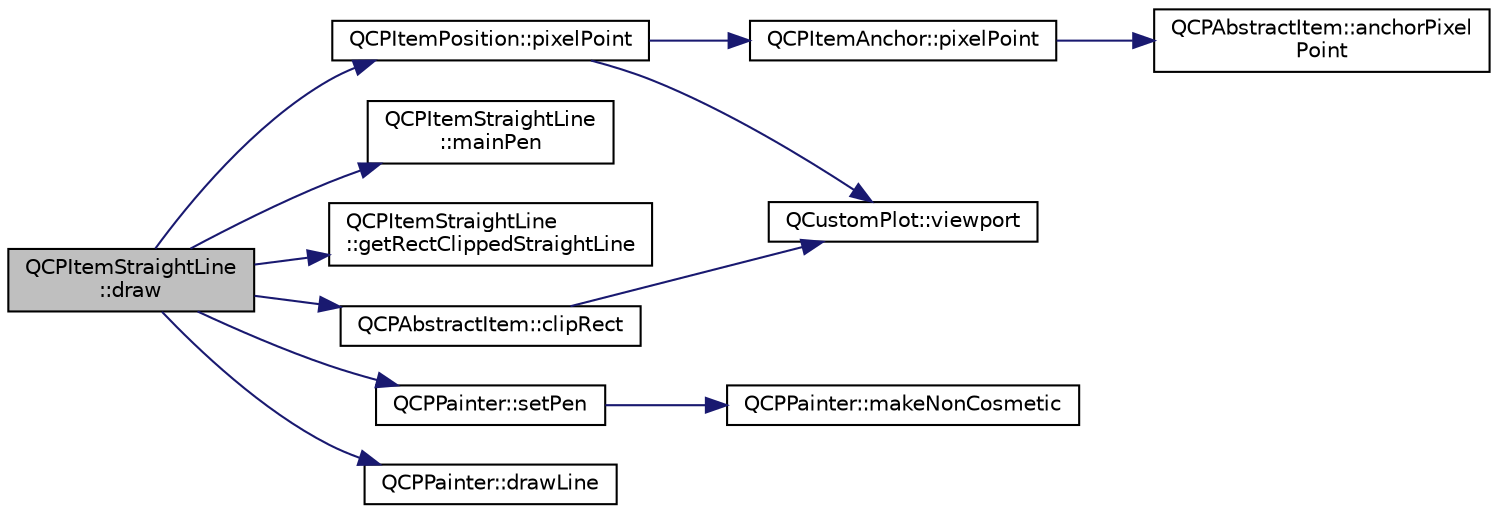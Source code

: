 digraph "QCPItemStraightLine::draw"
{
  edge [fontname="Helvetica",fontsize="10",labelfontname="Helvetica",labelfontsize="10"];
  node [fontname="Helvetica",fontsize="10",shape=record];
  rankdir="LR";
  Node13 [label="QCPItemStraightLine\l::draw",height=0.2,width=0.4,color="black", fillcolor="grey75", style="filled", fontcolor="black"];
  Node13 -> Node14 [color="midnightblue",fontsize="10",style="solid",fontname="Helvetica"];
  Node14 [label="QCPItemPosition::pixelPoint",height=0.2,width=0.4,color="black", fillcolor="white", style="filled",URL="$d1/dad/class_q_c_p_item_position.html#a6cad070c22801295231f5bd6045afe70"];
  Node14 -> Node15 [color="midnightblue",fontsize="10",style="solid",fontname="Helvetica"];
  Node15 [label="QCPItemAnchor::pixelPoint",height=0.2,width=0.4,color="black", fillcolor="white", style="filled",URL="$d4/d7c/class_q_c_p_item_anchor.html#ae1a21d9471d1d788624cad297e1b8d6f"];
  Node15 -> Node16 [color="midnightblue",fontsize="10",style="solid",fontname="Helvetica"];
  Node16 [label="QCPAbstractItem::anchorPixel\lPoint",height=0.2,width=0.4,color="black", fillcolor="white", style="filled",URL="$da/d6a/class_q_c_p_abstract_item.html#a5681c190803e899bac9a240753fdba00"];
  Node14 -> Node17 [color="midnightblue",fontsize="10",style="solid",fontname="Helvetica"];
  Node17 [label="QCustomPlot::viewport",height=0.2,width=0.4,color="black", fillcolor="white", style="filled",URL="$dd/d9b/class_q_custom_plot.html#a19842409b18f556b256d05e97fffc670"];
  Node13 -> Node18 [color="midnightblue",fontsize="10",style="solid",fontname="Helvetica"];
  Node18 [label="QCPItemStraightLine\l::mainPen",height=0.2,width=0.4,color="black", fillcolor="white", style="filled",URL="$d0/d2a/class_q_c_p_item_straight_line.html#a5b1a39cfc54c3e22f65de2958d40eb59"];
  Node13 -> Node19 [color="midnightblue",fontsize="10",style="solid",fontname="Helvetica"];
  Node19 [label="QCPItemStraightLine\l::getRectClippedStraightLine",height=0.2,width=0.4,color="black", fillcolor="white", style="filled",URL="$d0/d2a/class_q_c_p_item_straight_line.html#af0c893b7196ba210555a8f4332707eab"];
  Node13 -> Node20 [color="midnightblue",fontsize="10",style="solid",fontname="Helvetica"];
  Node20 [label="QCPAbstractItem::clipRect",height=0.2,width=0.4,color="black", fillcolor="white", style="filled",URL="$da/d6a/class_q_c_p_abstract_item.html#a550ecff39195d9ff3d5cf239eb802ea7"];
  Node20 -> Node17 [color="midnightblue",fontsize="10",style="solid",fontname="Helvetica"];
  Node13 -> Node21 [color="midnightblue",fontsize="10",style="solid",fontname="Helvetica"];
  Node21 [label="QCPPainter::setPen",height=0.2,width=0.4,color="black", fillcolor="white", style="filled",URL="$d3/db4/class_q_c_p_painter.html#af9c7a4cd1791403901f8c5b82a150195"];
  Node21 -> Node22 [color="midnightblue",fontsize="10",style="solid",fontname="Helvetica"];
  Node22 [label="QCPPainter::makeNonCosmetic",height=0.2,width=0.4,color="black", fillcolor="white", style="filled",URL="$d3/db4/class_q_c_p_painter.html#a7e63fbcf47e35c6f2ecd11b8fef7c7d8"];
  Node13 -> Node23 [color="midnightblue",fontsize="10",style="solid",fontname="Helvetica"];
  Node23 [label="QCPPainter::drawLine",height=0.2,width=0.4,color="black", fillcolor="white", style="filled",URL="$d3/db4/class_q_c_p_painter.html#a0b4b1b9bd495e182c731774dc800e6e0"];
}
